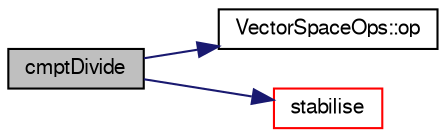 digraph "cmptDivide"
{
  bgcolor="transparent";
  edge [fontname="FreeSans",fontsize="10",labelfontname="FreeSans",labelfontsize="10"];
  node [fontname="FreeSans",fontsize="10",shape=record];
  rankdir="LR";
  Node129152 [label="cmptDivide",height=0.2,width=0.4,color="black", fillcolor="grey75", style="filled", fontcolor="black"];
  Node129152 -> Node129153 [color="midnightblue",fontsize="10",style="solid",fontname="FreeSans"];
  Node129153 [label="VectorSpaceOps::op",height=0.2,width=0.4,color="black",URL="$a28494.html#aef2a46a017ad4534c0bc7f167f9d3ed4"];
  Node129152 -> Node129154 [color="midnightblue",fontsize="10",style="solid",fontname="FreeSans"];
  Node129154 [label="stabilise",height=0.2,width=0.4,color="red",URL="$a21124.html#a1f3543a73e4e73c68a5d03e4dba703dd"];
}
